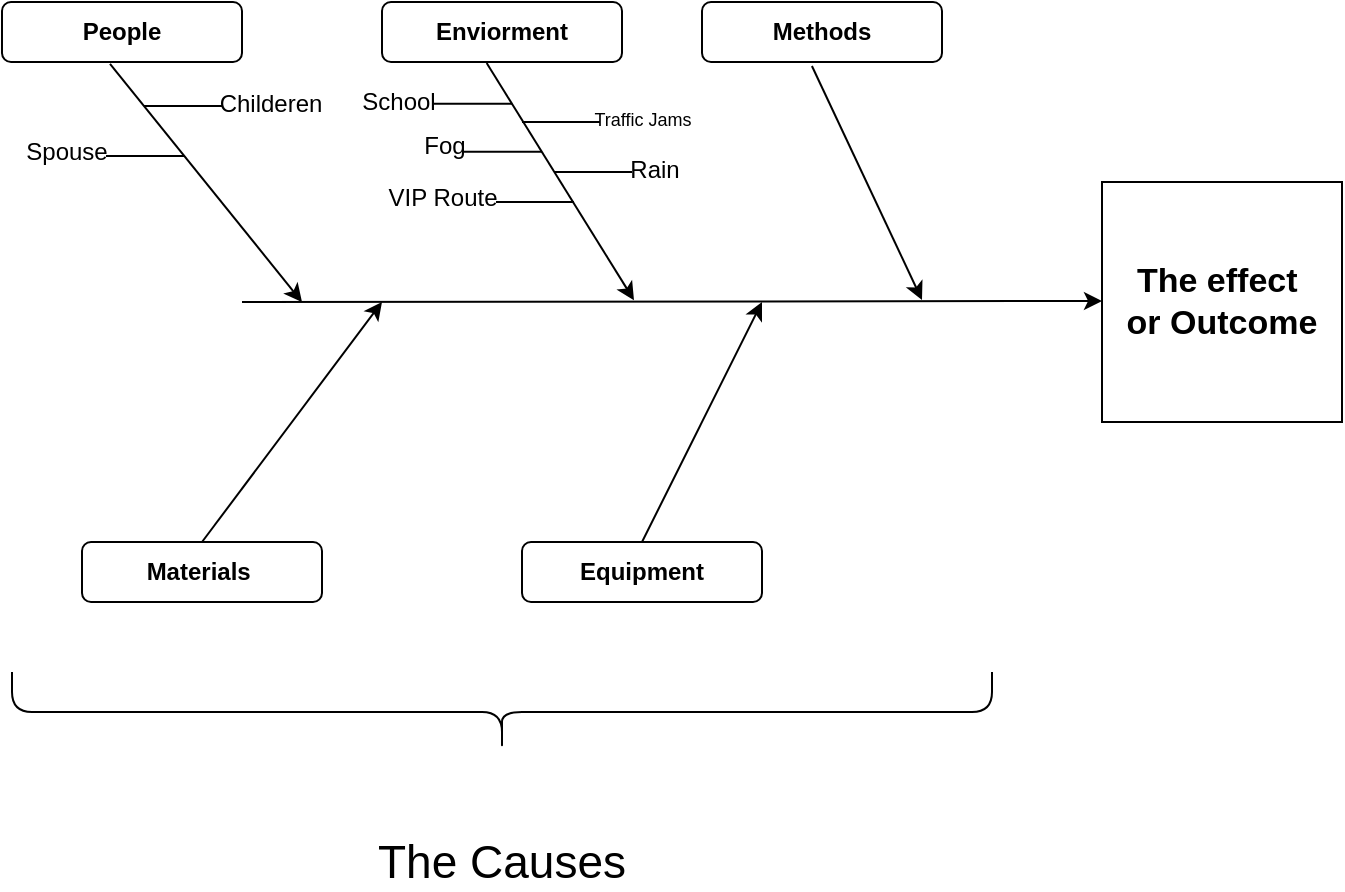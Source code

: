 <mxfile version="13.1.1" type="device"><diagram id="NKJnCyhHs4HnAZ6ao-Gl" name="Page-1"><mxGraphModel dx="202" dy="113" grid="1" gridSize="10" guides="1" tooltips="1" connect="1" arrows="1" fold="1" page="1" pageScale="1" pageWidth="827" pageHeight="1169" math="0" shadow="0"><root><mxCell id="0"/><mxCell id="1" parent="0"/><mxCell id="W6sB3WxyZ_4xRuwVbmJ1-1" value="&lt;font style=&quot;font-size: 17px&quot;&gt;&lt;b&gt;The effect&amp;nbsp;&lt;br&gt;or Outcome&lt;/b&gt;&lt;/font&gt;" style="whiteSpace=wrap;html=1;aspect=fixed;" vertex="1" parent="1"><mxGeometry x="600" y="150" width="120" height="120" as="geometry"/></mxCell><mxCell id="W6sB3WxyZ_4xRuwVbmJ1-2" value="" style="endArrow=classic;html=1;" edge="1" parent="1"><mxGeometry width="50" height="50" relative="1" as="geometry"><mxPoint x="170" y="210" as="sourcePoint"/><mxPoint x="600" y="209.5" as="targetPoint"/></mxGeometry></mxCell><mxCell id="W6sB3WxyZ_4xRuwVbmJ1-3" value="&lt;b&gt;Methods&lt;/b&gt;" style="rounded=1;whiteSpace=wrap;html=1;" vertex="1" parent="1"><mxGeometry x="400" y="60" width="120" height="30" as="geometry"/></mxCell><mxCell id="W6sB3WxyZ_4xRuwVbmJ1-4" value="&lt;b&gt;Enviorment&lt;/b&gt;" style="rounded=1;whiteSpace=wrap;html=1;" vertex="1" parent="1"><mxGeometry x="240" y="60" width="120" height="30" as="geometry"/></mxCell><mxCell id="W6sB3WxyZ_4xRuwVbmJ1-5" value="&lt;b&gt;Equipment&lt;/b&gt;" style="rounded=1;whiteSpace=wrap;html=1;" vertex="1" parent="1"><mxGeometry x="310" y="330" width="120" height="30" as="geometry"/></mxCell><mxCell id="W6sB3WxyZ_4xRuwVbmJ1-6" value="&lt;b&gt;People&lt;/b&gt;" style="rounded=1;whiteSpace=wrap;html=1;" vertex="1" parent="1"><mxGeometry x="50" y="60" width="120" height="30" as="geometry"/></mxCell><mxCell id="W6sB3WxyZ_4xRuwVbmJ1-8" value="&lt;b&gt;Materials&amp;nbsp;&lt;/b&gt;" style="rounded=1;whiteSpace=wrap;html=1;" vertex="1" parent="1"><mxGeometry x="90" y="330" width="120" height="30" as="geometry"/></mxCell><mxCell id="W6sB3WxyZ_4xRuwVbmJ1-9" value="" style="endArrow=classic;html=1;exitX=0.45;exitY=1.03;exitDx=0;exitDy=0;exitPerimeter=0;" edge="1" parent="1" source="W6sB3WxyZ_4xRuwVbmJ1-6"><mxGeometry width="50" height="50" relative="1" as="geometry"><mxPoint x="130" y="170" as="sourcePoint"/><mxPoint x="200" y="210" as="targetPoint"/></mxGeometry></mxCell><mxCell id="W6sB3WxyZ_4xRuwVbmJ1-11" value="" style="endArrow=classic;html=1;exitX=0.436;exitY=1.017;exitDx=0;exitDy=0;exitPerimeter=0;" edge="1" parent="1" source="W6sB3WxyZ_4xRuwVbmJ1-4"><mxGeometry width="50" height="50" relative="1" as="geometry"><mxPoint x="280" y="134.0" as="sourcePoint"/><mxPoint x="366" y="209.1" as="targetPoint"/></mxGeometry></mxCell><mxCell id="W6sB3WxyZ_4xRuwVbmJ1-12" value="" style="endArrow=classic;html=1;exitX=0.458;exitY=1.067;exitDx=0;exitDy=0;exitPerimeter=0;" edge="1" parent="1" source="W6sB3WxyZ_4xRuwVbmJ1-3"><mxGeometry width="50" height="50" relative="1" as="geometry"><mxPoint x="416.32" y="134" as="sourcePoint"/><mxPoint x="510" y="209" as="targetPoint"/></mxGeometry></mxCell><mxCell id="W6sB3WxyZ_4xRuwVbmJ1-13" value="" style="endArrow=classic;html=1;exitX=0.5;exitY=0;exitDx=0;exitDy=0;" edge="1" parent="1" source="W6sB3WxyZ_4xRuwVbmJ1-8"><mxGeometry width="50" height="50" relative="1" as="geometry"><mxPoint x="124" y="144.9" as="sourcePoint"/><mxPoint x="240" y="210" as="targetPoint"/></mxGeometry></mxCell><mxCell id="W6sB3WxyZ_4xRuwVbmJ1-15" value="" style="endArrow=classic;html=1;exitX=0.5;exitY=0;exitDx=0;exitDy=0;" edge="1" parent="1" source="W6sB3WxyZ_4xRuwVbmJ1-5"><mxGeometry width="50" height="50" relative="1" as="geometry"><mxPoint x="380" y="280" as="sourcePoint"/><mxPoint x="430" y="210" as="targetPoint"/></mxGeometry></mxCell><mxCell id="W6sB3WxyZ_4xRuwVbmJ1-16" value="" style="shape=curlyBracket;whiteSpace=wrap;html=1;rounded=1;rotation=-90;" vertex="1" parent="1"><mxGeometry x="280" y="170" width="40" height="490" as="geometry"/></mxCell><mxCell id="W6sB3WxyZ_4xRuwVbmJ1-18" value="&lt;font style=&quot;font-size: 23px&quot;&gt;The Causes&lt;/font&gt;" style="text;html=1;strokeColor=none;fillColor=none;align=center;verticalAlign=middle;whiteSpace=wrap;rounded=0;" vertex="1" parent="1"><mxGeometry x="225" y="480" width="150" height="20" as="geometry"/></mxCell><mxCell id="W6sB3WxyZ_4xRuwVbmJ1-20" value="" style="endArrow=none;html=1;" edge="1" parent="1"><mxGeometry width="50" height="50" relative="1" as="geometry"><mxPoint x="121" y="112" as="sourcePoint"/><mxPoint x="160" y="112" as="targetPoint"/></mxGeometry></mxCell><mxCell id="W6sB3WxyZ_4xRuwVbmJ1-22" value="Childeren" style="text;html=1;align=center;verticalAlign=middle;resizable=0;points=[];autosize=1;" vertex="1" parent="1"><mxGeometry x="149" y="101" width="70" height="20" as="geometry"/></mxCell><mxCell id="W6sB3WxyZ_4xRuwVbmJ1-25" value="" style="endArrow=none;html=1;" edge="1" parent="1"><mxGeometry width="50" height="50" relative="1" as="geometry"><mxPoint x="102" y="137" as="sourcePoint"/><mxPoint x="141" y="137" as="targetPoint"/></mxGeometry></mxCell><mxCell id="W6sB3WxyZ_4xRuwVbmJ1-26" value="Spouse" style="text;html=1;align=center;verticalAlign=middle;resizable=0;points=[];autosize=1;" vertex="1" parent="1"><mxGeometry x="52" y="125" width="60" height="20" as="geometry"/></mxCell><mxCell id="W6sB3WxyZ_4xRuwVbmJ1-27" value="" style="endArrow=none;html=1;" edge="1" parent="1"><mxGeometry width="50" height="50" relative="1" as="geometry"><mxPoint x="266" y="110.86" as="sourcePoint"/><mxPoint x="305" y="110.86" as="targetPoint"/></mxGeometry></mxCell><mxCell id="W6sB3WxyZ_4xRuwVbmJ1-28" value="School" style="text;html=1;align=center;verticalAlign=middle;resizable=0;points=[];autosize=1;" vertex="1" parent="1"><mxGeometry x="223" y="100" width="50" height="20" as="geometry"/></mxCell><mxCell id="W6sB3WxyZ_4xRuwVbmJ1-29" value="" style="endArrow=none;html=1;" edge="1" parent="1"><mxGeometry width="50" height="50" relative="1" as="geometry"><mxPoint x="310" y="120.0" as="sourcePoint"/><mxPoint x="349" y="120.0" as="targetPoint"/></mxGeometry></mxCell><mxCell id="W6sB3WxyZ_4xRuwVbmJ1-30" value="" style="endArrow=none;html=1;" edge="1" parent="1"><mxGeometry width="50" height="50" relative="1" as="geometry"><mxPoint x="281" y="134.86" as="sourcePoint"/><mxPoint x="320" y="134.86" as="targetPoint"/></mxGeometry></mxCell><mxCell id="W6sB3WxyZ_4xRuwVbmJ1-31" value="" style="endArrow=none;html=1;" edge="1" parent="1"><mxGeometry width="50" height="50" relative="1" as="geometry"><mxPoint x="326" y="145" as="sourcePoint"/><mxPoint x="365" y="145" as="targetPoint"/></mxGeometry></mxCell><mxCell id="W6sB3WxyZ_4xRuwVbmJ1-32" value="" style="endArrow=none;html=1;" edge="1" parent="1"><mxGeometry width="50" height="50" relative="1" as="geometry"><mxPoint x="297" y="160" as="sourcePoint"/><mxPoint x="336" y="160" as="targetPoint"/></mxGeometry></mxCell><mxCell id="W6sB3WxyZ_4xRuwVbmJ1-33" value="&lt;font style=&quot;font-size: 9px&quot;&gt;Traffic Jams&lt;/font&gt;" style="text;html=1;align=center;verticalAlign=middle;resizable=0;points=[];autosize=1;" vertex="1" parent="1"><mxGeometry x="340" y="108" width="60" height="20" as="geometry"/></mxCell><mxCell id="W6sB3WxyZ_4xRuwVbmJ1-34" value="Fog" style="text;html=1;align=center;verticalAlign=middle;resizable=0;points=[];autosize=1;" vertex="1" parent="1"><mxGeometry x="251" y="122" width="40" height="20" as="geometry"/></mxCell><mxCell id="W6sB3WxyZ_4xRuwVbmJ1-35" value="Rain" style="text;html=1;align=center;verticalAlign=middle;resizable=0;points=[];autosize=1;" vertex="1" parent="1"><mxGeometry x="356" y="134" width="40" height="20" as="geometry"/></mxCell><mxCell id="W6sB3WxyZ_4xRuwVbmJ1-36" value="VIP Route" style="text;html=1;align=center;verticalAlign=middle;resizable=0;points=[];autosize=1;" vertex="1" parent="1"><mxGeometry x="235" y="148" width="70" height="20" as="geometry"/></mxCell></root></mxGraphModel></diagram></mxfile>